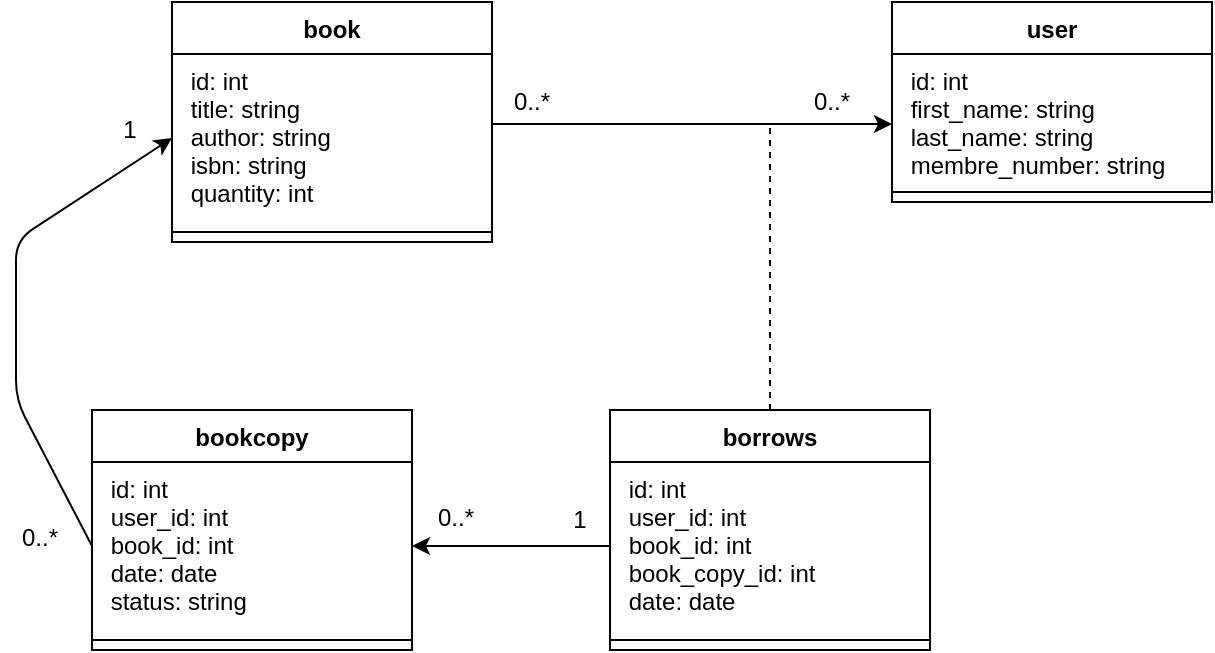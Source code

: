 <mxfile pages="1">
    <diagram id="_kecftacw3N-zf0kfQLu" name="Page-1">
        <mxGraphModel dx="1242" dy="662" grid="1" gridSize="10" guides="1" tooltips="1" connect="1" arrows="1" fold="1" page="1" pageScale="1" pageWidth="827" pageHeight="1169" math="0" shadow="0">
            <root>
                <mxCell id="0"/>
                <mxCell id="1" parent="0"/>
                <mxCell id="267" value="user" style="swimlane;fontStyle=1;align=center;verticalAlign=top;childLayout=stackLayout;horizontal=1;startSize=26;horizontalStack=0;resizeParent=1;resizeParentMax=0;resizeLast=0;collapsible=1;marginBottom=0;" parent="1" vertex="1">
                    <mxGeometry x="598" y="481" width="160" height="100" as="geometry"/>
                </mxCell>
                <mxCell id="268" value=" id: int&#10; first_name: string&#10; last_name: string&#10; membre_number: string" style="text;strokeColor=none;fillColor=none;align=left;verticalAlign=top;spacingLeft=4;spacingRight=4;overflow=hidden;rotatable=0;points=[[0,0.5],[1,0.5]];portConstraint=eastwest;" parent="267" vertex="1">
                    <mxGeometry y="26" width="160" height="64" as="geometry"/>
                </mxCell>
                <mxCell id="269" value="" style="line;strokeWidth=1;fillColor=none;align=left;verticalAlign=middle;spacingTop=-1;spacingLeft=3;spacingRight=3;rotatable=0;labelPosition=right;points=[];portConstraint=eastwest;" parent="267" vertex="1">
                    <mxGeometry y="90" width="160" height="10" as="geometry"/>
                </mxCell>
                <mxCell id="276" value="book" style="swimlane;fontStyle=1;align=center;verticalAlign=top;childLayout=stackLayout;horizontal=1;startSize=26;horizontalStack=0;resizeParent=1;resizeParentMax=0;resizeLast=0;collapsible=1;marginBottom=0;" parent="1" vertex="1">
                    <mxGeometry x="238" y="481" width="160" height="120" as="geometry"/>
                </mxCell>
                <mxCell id="277" value=" id: int&#10; title: string&#10; author: string&#10; isbn: string&#10; quantity: int" style="text;align=left;verticalAlign=top;spacingLeft=4;spacingRight=4;overflow=hidden;rotatable=0;points=[[0,0.5],[1,0.5]];portConstraint=eastwest;" parent="276" vertex="1">
                    <mxGeometry y="26" width="160" height="84" as="geometry"/>
                </mxCell>
                <mxCell id="278" value="" style="line;strokeWidth=1;fillColor=none;align=left;verticalAlign=middle;spacingTop=-1;spacingLeft=3;spacingRight=3;rotatable=0;labelPosition=right;points=[];portConstraint=eastwest;" parent="276" vertex="1">
                    <mxGeometry y="110" width="160" height="10" as="geometry"/>
                </mxCell>
                <mxCell id="282" style="edgeStyle=none;html=1;" parent="1" edge="1">
                    <mxGeometry relative="1" as="geometry">
                        <mxPoint x="398" y="542" as="sourcePoint"/>
                        <mxPoint x="598" y="542" as="targetPoint"/>
                    </mxGeometry>
                </mxCell>
                <mxCell id="283" value="0..*" style="text;html=1;strokeColor=none;fillColor=none;align=center;verticalAlign=middle;whiteSpace=wrap;rounded=0;" parent="1" vertex="1">
                    <mxGeometry x="548" y="521" width="40" height="20" as="geometry"/>
                </mxCell>
                <mxCell id="284" value="0..*" style="text;html=1;strokeColor=none;fillColor=none;align=center;verticalAlign=middle;whiteSpace=wrap;rounded=0;" parent="1" vertex="1">
                    <mxGeometry x="398" y="521" width="40" height="20" as="geometry"/>
                </mxCell>
                <mxCell id="286" value="borrows" style="swimlane;fontStyle=1;align=center;verticalAlign=top;childLayout=stackLayout;horizontal=1;startSize=26;horizontalStack=0;resizeParent=1;resizeParentMax=0;resizeLast=0;collapsible=1;marginBottom=0;" parent="1" vertex="1">
                    <mxGeometry x="457" y="685" width="160" height="120" as="geometry"/>
                </mxCell>
                <mxCell id="287" value=" id: int&#10; user_id: int&#10; book_id: int&#10; book_copy_id: int&#10; date: date&#10;" style="text;align=left;verticalAlign=top;spacingLeft=4;spacingRight=4;overflow=hidden;rotatable=0;points=[[0,0.5],[1,0.5]];portConstraint=eastwest;" parent="286" vertex="1">
                    <mxGeometry y="26" width="160" height="84" as="geometry"/>
                </mxCell>
                <mxCell id="288" value="" style="line;strokeWidth=1;fillColor=none;align=left;verticalAlign=middle;spacingTop=-1;spacingLeft=3;spacingRight=3;rotatable=0;labelPosition=right;points=[];portConstraint=eastwest;" parent="286" vertex="1">
                    <mxGeometry y="110" width="160" height="10" as="geometry"/>
                </mxCell>
                <mxCell id="299" value="" style="endArrow=none;html=1;rounded=0;dashed=1;startArrow=none;exitX=0.5;exitY=0;exitDx=0;exitDy=0;" parent="1" source="286" edge="1">
                    <mxGeometry width="50" height="50" relative="1" as="geometry">
                        <mxPoint x="457" y="681" as="sourcePoint"/>
                        <mxPoint x="537" y="541" as="targetPoint"/>
                    </mxGeometry>
                </mxCell>
                <mxCell id="300" value="bookcopy" style="swimlane;fontStyle=1;align=center;verticalAlign=top;childLayout=stackLayout;horizontal=1;startSize=26;horizontalStack=0;resizeParent=1;resizeParentMax=0;resizeLast=0;collapsible=1;marginBottom=0;" vertex="1" parent="1">
                    <mxGeometry x="198" y="685" width="160" height="120" as="geometry"/>
                </mxCell>
                <mxCell id="301" value=" id: int&#10; user_id: int&#10; book_id: int&#10; date: date&#10; status: string&#10;" style="text;align=left;verticalAlign=top;spacingLeft=4;spacingRight=4;overflow=hidden;rotatable=0;points=[[0,0.5],[1,0.5]];portConstraint=eastwest;" vertex="1" parent="300">
                    <mxGeometry y="26" width="160" height="84" as="geometry"/>
                </mxCell>
                <mxCell id="302" value="" style="line;strokeWidth=1;fillColor=none;align=left;verticalAlign=middle;spacingTop=-1;spacingLeft=3;spacingRight=3;rotatable=0;labelPosition=right;points=[];portConstraint=eastwest;" vertex="1" parent="300">
                    <mxGeometry y="110" width="160" height="10" as="geometry"/>
                </mxCell>
                <mxCell id="304" style="edgeStyle=none;html=1;exitX=0;exitY=0.5;exitDx=0;exitDy=0;entryX=0;entryY=0.5;entryDx=0;entryDy=0;" edge="1" parent="1" source="301" target="277">
                    <mxGeometry relative="1" as="geometry">
                        <Array as="points">
                            <mxPoint x="160" y="680"/>
                            <mxPoint x="160" y="600"/>
                        </Array>
                    </mxGeometry>
                </mxCell>
                <mxCell id="305" style="edgeStyle=none;html=1;exitX=0;exitY=0.5;exitDx=0;exitDy=0;entryX=1;entryY=0.5;entryDx=0;entryDy=0;" edge="1" parent="1" source="287" target="301">
                    <mxGeometry relative="1" as="geometry"/>
                </mxCell>
                <mxCell id="306" value="0..*" style="text;html=1;strokeColor=none;fillColor=none;align=center;verticalAlign=middle;whiteSpace=wrap;rounded=0;" vertex="1" parent="1">
                    <mxGeometry x="360" y="729" width="40" height="20" as="geometry"/>
                </mxCell>
                <mxCell id="307" value="1" style="text;html=1;strokeColor=none;fillColor=none;align=center;verticalAlign=middle;whiteSpace=wrap;rounded=0;" vertex="1" parent="1">
                    <mxGeometry x="422" y="730" width="40" height="20" as="geometry"/>
                </mxCell>
                <mxCell id="308" value="1" style="text;html=1;strokeColor=none;fillColor=none;align=center;verticalAlign=middle;whiteSpace=wrap;rounded=0;" vertex="1" parent="1">
                    <mxGeometry x="197" y="535" width="40" height="20" as="geometry"/>
                </mxCell>
                <mxCell id="309" value="0..*" style="text;html=1;strokeColor=none;fillColor=none;align=center;verticalAlign=middle;whiteSpace=wrap;rounded=0;" vertex="1" parent="1">
                    <mxGeometry x="152" y="739" width="40" height="20" as="geometry"/>
                </mxCell>
            </root>
        </mxGraphModel>
    </diagram>
</mxfile>